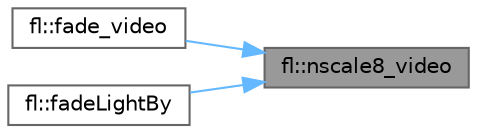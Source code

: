 digraph "fl::nscale8_video"
{
 // INTERACTIVE_SVG=YES
 // LATEX_PDF_SIZE
  bgcolor="transparent";
  edge [fontname=Helvetica,fontsize=10,labelfontname=Helvetica,labelfontsize=10];
  node [fontname=Helvetica,fontsize=10,shape=box,height=0.2,width=0.4];
  rankdir="RL";
  Node1 [id="Node000001",label="fl::nscale8_video",height=0.2,width=0.4,color="gray40", fillcolor="grey60", style="filled", fontcolor="black",tooltip=" "];
  Node1 -> Node2 [id="edge1_Node000001_Node000002",dir="back",color="steelblue1",style="solid",tooltip=" "];
  Node2 [id="Node000002",label="fl::fade_video",height=0.2,width=0.4,color="grey40", fillcolor="white", style="filled",URL="$d4/d36/namespacefl_a6554e1bfd8145b5c037dbca2637bbcc8.html#a6554e1bfd8145b5c037dbca2637bbcc8",tooltip=" "];
  Node1 -> Node3 [id="edge2_Node000001_Node000003",dir="back",color="steelblue1",style="solid",tooltip=" "];
  Node3 [id="Node000003",label="fl::fadeLightBy",height=0.2,width=0.4,color="grey40", fillcolor="white", style="filled",URL="$d4/d36/namespacefl_ac1b43f68735fec46843ac8a1c6bf4b42.html#ac1b43f68735fec46843ac8a1c6bf4b42",tooltip=" "];
}
